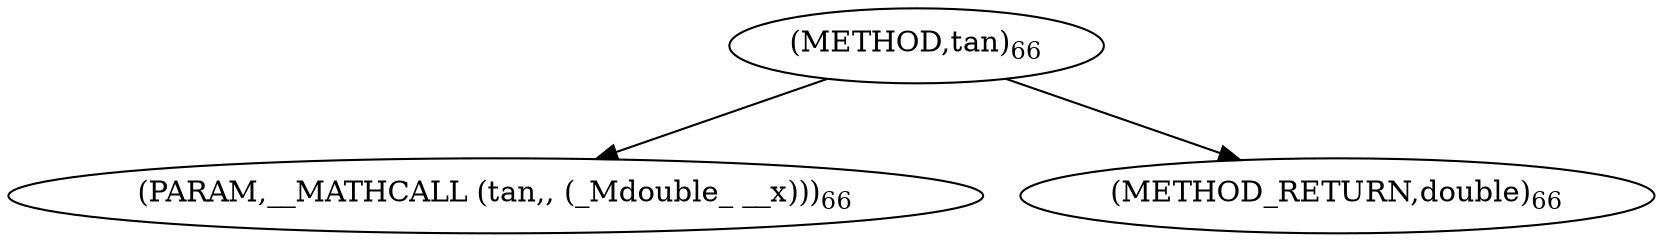 digraph "tan" {  
"20535" [label = <(METHOD,tan)<SUB>66</SUB>> ]
"20536" [label = <(PARAM,__MATHCALL (tan,, (_Mdouble_ __x)))<SUB>66</SUB>> ]
"20537" [label = <(METHOD_RETURN,double)<SUB>66</SUB>> ]
  "20535" -> "20536" 
  "20535" -> "20537" 
}
